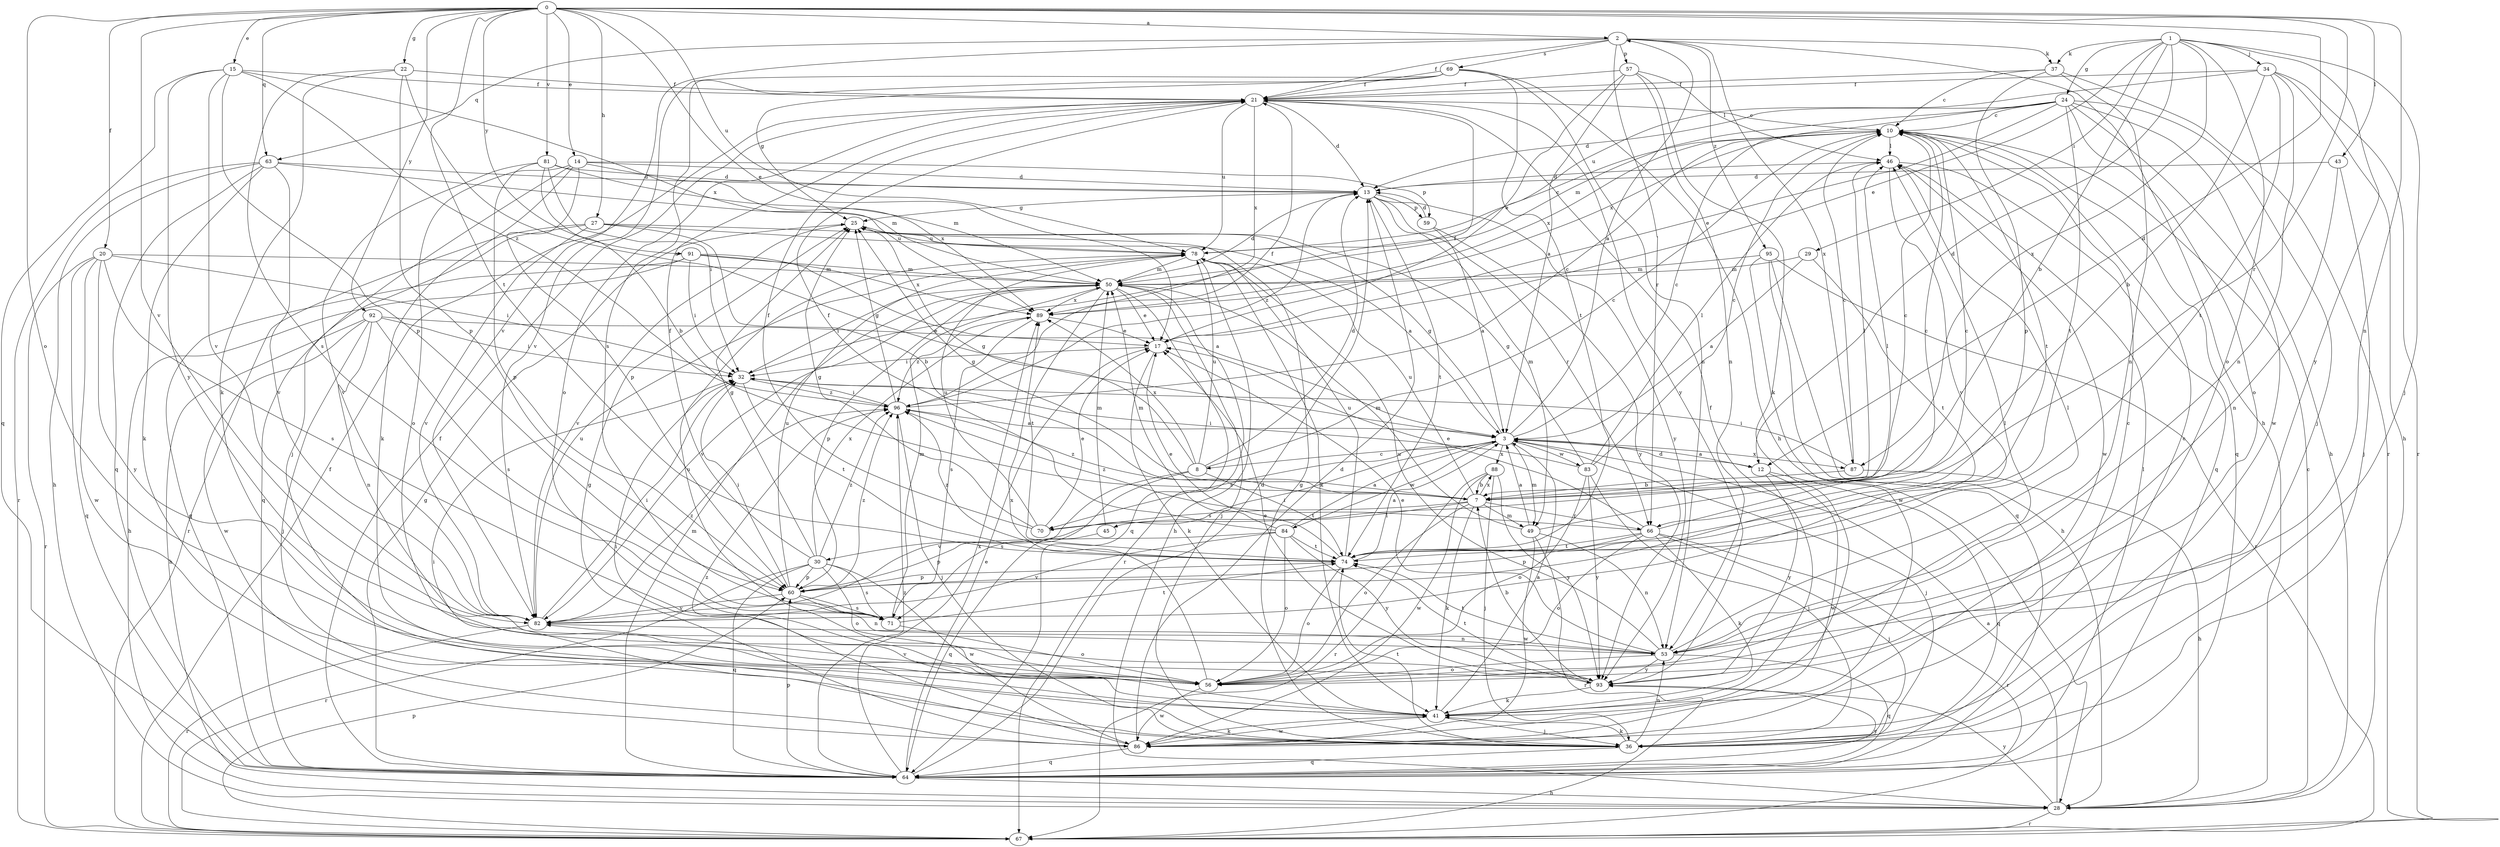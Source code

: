 strict digraph  {
0;
1;
2;
3;
7;
8;
10;
12;
13;
14;
15;
17;
20;
21;
22;
24;
25;
27;
28;
29;
30;
32;
34;
36;
37;
41;
43;
45;
46;
49;
50;
53;
56;
57;
59;
60;
63;
64;
66;
67;
69;
70;
71;
74;
78;
81;
82;
83;
84;
86;
87;
88;
89;
91;
92;
93;
95;
96;
0 -> 2  [label=a];
0 -> 12  [label=d];
0 -> 14  [label=e];
0 -> 15  [label=e];
0 -> 17  [label=e];
0 -> 20  [label=f];
0 -> 22  [label=g];
0 -> 27  [label=h];
0 -> 43  [label=l];
0 -> 53  [label=n];
0 -> 56  [label=o];
0 -> 63  [label=q];
0 -> 66  [label=r];
0 -> 74  [label=t];
0 -> 78  [label=u];
0 -> 81  [label=v];
0 -> 82  [label=v];
0 -> 91  [label=y];
0 -> 92  [label=y];
1 -> 7  [label=b];
1 -> 12  [label=d];
1 -> 17  [label=e];
1 -> 24  [label=g];
1 -> 29  [label=i];
1 -> 34  [label=j];
1 -> 36  [label=j];
1 -> 37  [label=k];
1 -> 56  [label=o];
1 -> 87  [label=x];
1 -> 93  [label=y];
2 -> 21  [label=f];
2 -> 28  [label=h];
2 -> 37  [label=k];
2 -> 57  [label=p];
2 -> 63  [label=q];
2 -> 66  [label=r];
2 -> 69  [label=s];
2 -> 82  [label=v];
2 -> 87  [label=x];
2 -> 95  [label=z];
3 -> 2  [label=a];
3 -> 8  [label=c];
3 -> 10  [label=c];
3 -> 12  [label=d];
3 -> 25  [label=g];
3 -> 30  [label=i];
3 -> 36  [label=j];
3 -> 49  [label=m];
3 -> 70  [label=s];
3 -> 83  [label=w];
3 -> 84  [label=w];
3 -> 87  [label=x];
3 -> 88  [label=x];
7 -> 10  [label=c];
7 -> 25  [label=g];
7 -> 41  [label=k];
7 -> 45  [label=l];
7 -> 46  [label=l];
7 -> 49  [label=m];
7 -> 56  [label=o];
7 -> 66  [label=r];
7 -> 70  [label=s];
7 -> 78  [label=u];
7 -> 88  [label=x];
7 -> 96  [label=z];
8 -> 10  [label=c];
8 -> 13  [label=d];
8 -> 25  [label=g];
8 -> 71  [label=s];
8 -> 74  [label=t];
8 -> 78  [label=u];
8 -> 82  [label=v];
8 -> 89  [label=x];
10 -> 46  [label=l];
10 -> 64  [label=q];
10 -> 74  [label=t];
10 -> 89  [label=x];
12 -> 3  [label=a];
12 -> 64  [label=q];
12 -> 86  [label=w];
12 -> 93  [label=y];
13 -> 25  [label=g];
13 -> 49  [label=m];
13 -> 59  [label=p];
13 -> 66  [label=r];
13 -> 74  [label=t];
13 -> 93  [label=y];
13 -> 96  [label=z];
14 -> 13  [label=d];
14 -> 36  [label=j];
14 -> 41  [label=k];
14 -> 56  [label=o];
14 -> 59  [label=p];
14 -> 60  [label=p];
14 -> 89  [label=x];
15 -> 21  [label=f];
15 -> 60  [label=p];
15 -> 64  [label=q];
15 -> 82  [label=v];
15 -> 89  [label=x];
15 -> 93  [label=y];
15 -> 96  [label=z];
17 -> 32  [label=i];
17 -> 41  [label=k];
20 -> 32  [label=i];
20 -> 50  [label=m];
20 -> 64  [label=q];
20 -> 67  [label=r];
20 -> 71  [label=s];
20 -> 86  [label=w];
20 -> 93  [label=y];
21 -> 10  [label=c];
21 -> 13  [label=d];
21 -> 56  [label=o];
21 -> 78  [label=u];
21 -> 89  [label=x];
21 -> 93  [label=y];
22 -> 3  [label=a];
22 -> 21  [label=f];
22 -> 41  [label=k];
22 -> 60  [label=p];
22 -> 71  [label=s];
24 -> 10  [label=c];
24 -> 13  [label=d];
24 -> 17  [label=e];
24 -> 28  [label=h];
24 -> 36  [label=j];
24 -> 50  [label=m];
24 -> 56  [label=o];
24 -> 74  [label=t];
24 -> 86  [label=w];
24 -> 89  [label=x];
25 -> 78  [label=u];
25 -> 82  [label=v];
27 -> 3  [label=a];
27 -> 7  [label=b];
27 -> 64  [label=q];
27 -> 67  [label=r];
27 -> 78  [label=u];
27 -> 82  [label=v];
28 -> 3  [label=a];
28 -> 10  [label=c];
28 -> 67  [label=r];
28 -> 93  [label=y];
29 -> 3  [label=a];
29 -> 50  [label=m];
29 -> 74  [label=t];
30 -> 21  [label=f];
30 -> 25  [label=g];
30 -> 56  [label=o];
30 -> 60  [label=p];
30 -> 64  [label=q];
30 -> 67  [label=r];
30 -> 71  [label=s];
30 -> 86  [label=w];
30 -> 89  [label=x];
30 -> 96  [label=z];
32 -> 21  [label=f];
32 -> 74  [label=t];
32 -> 96  [label=z];
34 -> 7  [label=b];
34 -> 21  [label=f];
34 -> 28  [label=h];
34 -> 53  [label=n];
34 -> 67  [label=r];
34 -> 74  [label=t];
34 -> 78  [label=u];
36 -> 10  [label=c];
36 -> 25  [label=g];
36 -> 32  [label=i];
36 -> 41  [label=k];
36 -> 53  [label=n];
36 -> 64  [label=q];
36 -> 74  [label=t];
37 -> 10  [label=c];
37 -> 21  [label=f];
37 -> 53  [label=n];
37 -> 60  [label=p];
37 -> 67  [label=r];
41 -> 3  [label=a];
41 -> 10  [label=c];
41 -> 21  [label=f];
41 -> 32  [label=i];
41 -> 36  [label=j];
41 -> 86  [label=w];
43 -> 13  [label=d];
43 -> 36  [label=j];
43 -> 53  [label=n];
45 -> 50  [label=m];
45 -> 64  [label=q];
46 -> 13  [label=d];
46 -> 64  [label=q];
46 -> 82  [label=v];
46 -> 86  [label=w];
49 -> 3  [label=a];
49 -> 10  [label=c];
49 -> 50  [label=m];
49 -> 53  [label=n];
49 -> 67  [label=r];
49 -> 86  [label=w];
50 -> 13  [label=d];
50 -> 17  [label=e];
50 -> 32  [label=i];
50 -> 36  [label=j];
50 -> 60  [label=p];
50 -> 64  [label=q];
50 -> 67  [label=r];
50 -> 74  [label=t];
50 -> 82  [label=v];
50 -> 89  [label=x];
53 -> 17  [label=e];
53 -> 46  [label=l];
53 -> 56  [label=o];
53 -> 64  [label=q];
53 -> 74  [label=t];
53 -> 78  [label=u];
53 -> 93  [label=y];
56 -> 46  [label=l];
56 -> 78  [label=u];
56 -> 82  [label=v];
56 -> 86  [label=w];
56 -> 89  [label=x];
57 -> 3  [label=a];
57 -> 17  [label=e];
57 -> 21  [label=f];
57 -> 41  [label=k];
57 -> 46  [label=l];
57 -> 53  [label=n];
59 -> 3  [label=a];
59 -> 13  [label=d];
59 -> 93  [label=y];
60 -> 32  [label=i];
60 -> 53  [label=n];
60 -> 71  [label=s];
60 -> 78  [label=u];
60 -> 82  [label=v];
60 -> 96  [label=z];
63 -> 13  [label=d];
63 -> 28  [label=h];
63 -> 41  [label=k];
63 -> 50  [label=m];
63 -> 64  [label=q];
63 -> 67  [label=r];
63 -> 82  [label=v];
64 -> 13  [label=d];
64 -> 17  [label=e];
64 -> 21  [label=f];
64 -> 25  [label=g];
64 -> 28  [label=h];
64 -> 46  [label=l];
64 -> 50  [label=m];
64 -> 60  [label=p];
64 -> 89  [label=x];
64 -> 93  [label=y];
64 -> 96  [label=z];
66 -> 10  [label=c];
66 -> 17  [label=e];
66 -> 36  [label=j];
66 -> 41  [label=k];
66 -> 56  [label=o];
66 -> 60  [label=p];
66 -> 67  [label=r];
66 -> 74  [label=t];
66 -> 96  [label=z];
67 -> 21  [label=f];
67 -> 60  [label=p];
69 -> 21  [label=f];
69 -> 25  [label=g];
69 -> 28  [label=h];
69 -> 53  [label=n];
69 -> 71  [label=s];
69 -> 74  [label=t];
69 -> 82  [label=v];
70 -> 17  [label=e];
70 -> 21  [label=f];
70 -> 25  [label=g];
70 -> 46  [label=l];
70 -> 78  [label=u];
71 -> 50  [label=m];
71 -> 56  [label=o];
71 -> 74  [label=t];
74 -> 3  [label=a];
74 -> 17  [label=e];
74 -> 56  [label=o];
74 -> 60  [label=p];
74 -> 78  [label=u];
74 -> 96  [label=z];
78 -> 10  [label=c];
78 -> 28  [label=h];
78 -> 41  [label=k];
78 -> 50  [label=m];
81 -> 7  [label=b];
81 -> 13  [label=d];
81 -> 32  [label=i];
81 -> 50  [label=m];
81 -> 60  [label=p];
81 -> 82  [label=v];
82 -> 32  [label=i];
82 -> 53  [label=n];
82 -> 67  [label=r];
82 -> 78  [label=u];
82 -> 96  [label=z];
83 -> 10  [label=c];
83 -> 25  [label=g];
83 -> 32  [label=i];
83 -> 36  [label=j];
83 -> 46  [label=l];
83 -> 56  [label=o];
83 -> 93  [label=y];
84 -> 3  [label=a];
84 -> 21  [label=f];
84 -> 50  [label=m];
84 -> 56  [label=o];
84 -> 60  [label=p];
84 -> 74  [label=t];
84 -> 82  [label=v];
84 -> 93  [label=y];
86 -> 13  [label=d];
86 -> 25  [label=g];
86 -> 41  [label=k];
86 -> 64  [label=q];
86 -> 96  [label=z];
87 -> 7  [label=b];
87 -> 10  [label=c];
87 -> 28  [label=h];
87 -> 32  [label=i];
88 -> 7  [label=b];
88 -> 36  [label=j];
88 -> 67  [label=r];
88 -> 86  [label=w];
88 -> 93  [label=y];
89 -> 17  [label=e];
89 -> 71  [label=s];
89 -> 96  [label=z];
91 -> 3  [label=a];
91 -> 28  [label=h];
91 -> 32  [label=i];
91 -> 50  [label=m];
91 -> 64  [label=q];
91 -> 89  [label=x];
92 -> 17  [label=e];
92 -> 28  [label=h];
92 -> 32  [label=i];
92 -> 36  [label=j];
92 -> 53  [label=n];
92 -> 71  [label=s];
92 -> 86  [label=w];
93 -> 7  [label=b];
93 -> 17  [label=e];
93 -> 41  [label=k];
93 -> 74  [label=t];
95 -> 28  [label=h];
95 -> 50  [label=m];
95 -> 64  [label=q];
95 -> 67  [label=r];
95 -> 86  [label=w];
96 -> 3  [label=a];
96 -> 10  [label=c];
96 -> 21  [label=f];
96 -> 25  [label=g];
96 -> 32  [label=i];
96 -> 36  [label=j];
}
